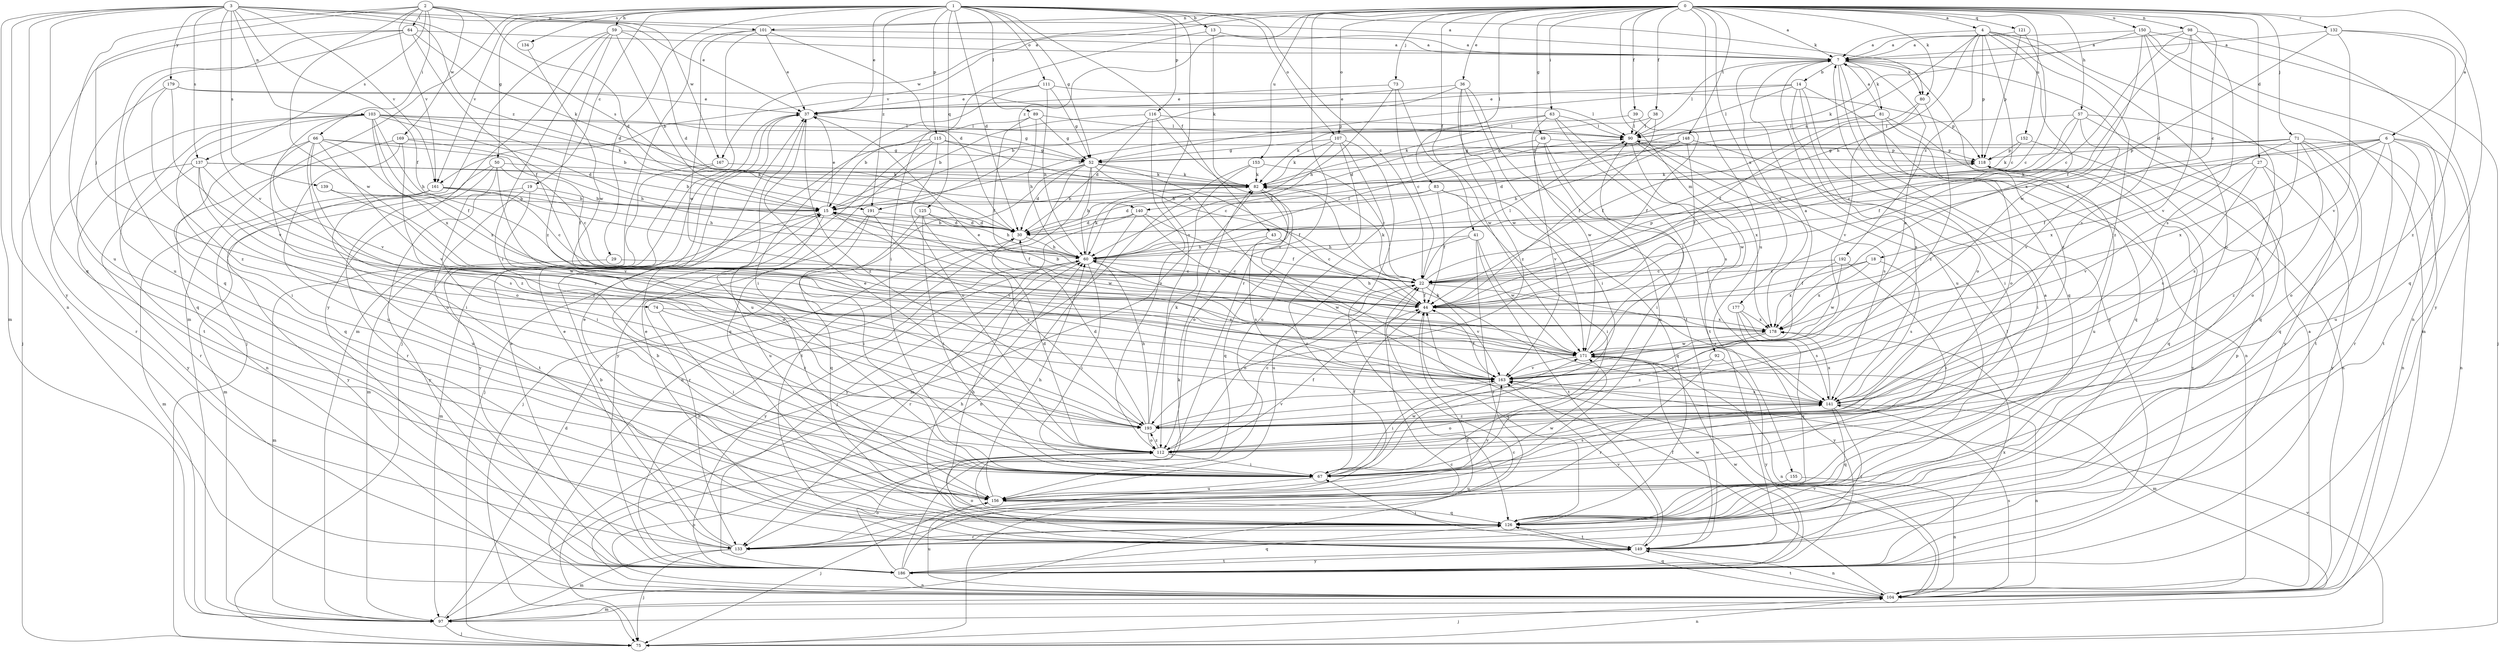 strict digraph  {
0;
1;
2;
3;
4;
6;
7;
13;
14;
15;
18;
19;
22;
27;
29;
30;
36;
37;
38;
39;
41;
43;
44;
49;
50;
52;
57;
59;
60;
63;
64;
66;
67;
71;
73;
74;
75;
80;
81;
82;
83;
89;
90;
92;
97;
98;
101;
103;
104;
107;
111;
112;
115;
116;
118;
121;
125;
126;
132;
133;
134;
137;
139;
140;
141;
148;
149;
150;
152;
153;
155;
156;
161;
163;
167;
169;
171;
177;
178;
179;
186;
191;
192;
193;
0 -> 4  [label=a];
0 -> 6  [label=a];
0 -> 7  [label=a];
0 -> 18  [label=c];
0 -> 27  [label=d];
0 -> 36  [label=e];
0 -> 38  [label=f];
0 -> 39  [label=f];
0 -> 41  [label=f];
0 -> 49  [label=g];
0 -> 57  [label=h];
0 -> 63  [label=i];
0 -> 71  [label=j];
0 -> 73  [label=j];
0 -> 80  [label=k];
0 -> 83  [label=l];
0 -> 92  [label=m];
0 -> 98  [label=n];
0 -> 101  [label=n];
0 -> 107  [label=o];
0 -> 121  [label=q];
0 -> 132  [label=r];
0 -> 133  [label=r];
0 -> 148  [label=t];
0 -> 150  [label=u];
0 -> 152  [label=u];
0 -> 153  [label=u];
0 -> 155  [label=u];
0 -> 161  [label=v];
0 -> 167  [label=w];
0 -> 177  [label=x];
0 -> 191  [label=z];
1 -> 13  [label=b];
1 -> 19  [label=c];
1 -> 22  [label=c];
1 -> 29  [label=d];
1 -> 30  [label=d];
1 -> 37  [label=e];
1 -> 43  [label=f];
1 -> 50  [label=g];
1 -> 52  [label=g];
1 -> 59  [label=h];
1 -> 80  [label=k];
1 -> 89  [label=l];
1 -> 97  [label=m];
1 -> 107  [label=o];
1 -> 111  [label=o];
1 -> 112  [label=o];
1 -> 115  [label=p];
1 -> 116  [label=p];
1 -> 125  [label=q];
1 -> 134  [label=s];
1 -> 161  [label=v];
1 -> 191  [label=z];
2 -> 7  [label=a];
2 -> 30  [label=d];
2 -> 64  [label=i];
2 -> 66  [label=i];
2 -> 74  [label=j];
2 -> 137  [label=s];
2 -> 156  [label=u];
2 -> 161  [label=v];
2 -> 167  [label=w];
2 -> 169  [label=w];
2 -> 171  [label=w];
3 -> 37  [label=e];
3 -> 44  [label=f];
3 -> 97  [label=m];
3 -> 101  [label=n];
3 -> 103  [label=n];
3 -> 104  [label=n];
3 -> 126  [label=q];
3 -> 137  [label=s];
3 -> 139  [label=s];
3 -> 140  [label=s];
3 -> 161  [label=v];
3 -> 163  [label=v];
3 -> 179  [label=y];
3 -> 186  [label=y];
3 -> 191  [label=z];
4 -> 7  [label=a];
4 -> 22  [label=c];
4 -> 60  [label=h];
4 -> 67  [label=i];
4 -> 112  [label=o];
4 -> 118  [label=p];
4 -> 140  [label=s];
4 -> 178  [label=x];
4 -> 192  [label=z];
4 -> 193  [label=z];
6 -> 30  [label=d];
6 -> 44  [label=f];
6 -> 52  [label=g];
6 -> 104  [label=n];
6 -> 112  [label=o];
6 -> 133  [label=r];
6 -> 149  [label=t];
6 -> 156  [label=u];
6 -> 178  [label=x];
7 -> 14  [label=b];
7 -> 80  [label=k];
7 -> 81  [label=k];
7 -> 90  [label=l];
7 -> 126  [label=q];
7 -> 156  [label=u];
7 -> 178  [label=x];
7 -> 186  [label=y];
7 -> 193  [label=z];
13 -> 7  [label=a];
13 -> 67  [label=i];
13 -> 82  [label=k];
14 -> 37  [label=e];
14 -> 52  [label=g];
14 -> 67  [label=i];
14 -> 90  [label=l];
14 -> 112  [label=o];
14 -> 133  [label=r];
14 -> 141  [label=s];
15 -> 30  [label=d];
15 -> 37  [label=e];
15 -> 44  [label=f];
15 -> 97  [label=m];
15 -> 156  [label=u];
15 -> 171  [label=w];
18 -> 22  [label=c];
18 -> 44  [label=f];
18 -> 141  [label=s];
18 -> 178  [label=x];
19 -> 15  [label=b];
19 -> 112  [label=o];
19 -> 149  [label=t];
19 -> 186  [label=y];
22 -> 44  [label=f];
22 -> 82  [label=k];
22 -> 90  [label=l];
22 -> 112  [label=o];
22 -> 118  [label=p];
22 -> 141  [label=s];
22 -> 163  [label=v];
27 -> 82  [label=k];
27 -> 141  [label=s];
27 -> 163  [label=v];
27 -> 186  [label=y];
27 -> 193  [label=z];
29 -> 22  [label=c];
29 -> 97  [label=m];
30 -> 15  [label=b];
30 -> 60  [label=h];
36 -> 15  [label=b];
36 -> 37  [label=e];
36 -> 67  [label=i];
36 -> 149  [label=t];
36 -> 171  [label=w];
36 -> 193  [label=z];
37 -> 90  [label=l];
37 -> 156  [label=u];
37 -> 193  [label=z];
38 -> 30  [label=d];
38 -> 44  [label=f];
38 -> 90  [label=l];
39 -> 44  [label=f];
39 -> 82  [label=k];
39 -> 90  [label=l];
41 -> 60  [label=h];
41 -> 133  [label=r];
41 -> 149  [label=t];
41 -> 156  [label=u];
41 -> 171  [label=w];
43 -> 22  [label=c];
43 -> 60  [label=h];
43 -> 141  [label=s];
44 -> 15  [label=b];
44 -> 60  [label=h];
44 -> 126  [label=q];
44 -> 178  [label=x];
49 -> 60  [label=h];
49 -> 67  [label=i];
49 -> 118  [label=p];
49 -> 156  [label=u];
49 -> 163  [label=v];
50 -> 22  [label=c];
50 -> 67  [label=i];
50 -> 82  [label=k];
50 -> 97  [label=m];
50 -> 133  [label=r];
50 -> 163  [label=v];
52 -> 30  [label=d];
52 -> 44  [label=f];
52 -> 60  [label=h];
52 -> 75  [label=j];
52 -> 82  [label=k];
52 -> 104  [label=n];
52 -> 149  [label=t];
52 -> 163  [label=v];
57 -> 22  [label=c];
57 -> 44  [label=f];
57 -> 90  [label=l];
57 -> 126  [label=q];
57 -> 163  [label=v];
57 -> 186  [label=y];
59 -> 7  [label=a];
59 -> 15  [label=b];
59 -> 30  [label=d];
59 -> 67  [label=i];
59 -> 75  [label=j];
59 -> 186  [label=y];
59 -> 193  [label=z];
60 -> 22  [label=c];
60 -> 67  [label=i];
60 -> 82  [label=k];
60 -> 90  [label=l];
60 -> 133  [label=r];
60 -> 171  [label=w];
60 -> 186  [label=y];
63 -> 15  [label=b];
63 -> 82  [label=k];
63 -> 90  [label=l];
63 -> 141  [label=s];
63 -> 149  [label=t];
63 -> 171  [label=w];
64 -> 7  [label=a];
64 -> 44  [label=f];
64 -> 75  [label=j];
64 -> 82  [label=k];
64 -> 126  [label=q];
64 -> 156  [label=u];
66 -> 44  [label=f];
66 -> 67  [label=i];
66 -> 112  [label=o];
66 -> 118  [label=p];
66 -> 126  [label=q];
66 -> 163  [label=v];
66 -> 178  [label=x];
66 -> 193  [label=z];
67 -> 44  [label=f];
67 -> 141  [label=s];
67 -> 156  [label=u];
67 -> 171  [label=w];
71 -> 52  [label=g];
71 -> 104  [label=n];
71 -> 112  [label=o];
71 -> 118  [label=p];
71 -> 126  [label=q];
71 -> 141  [label=s];
71 -> 149  [label=t];
71 -> 178  [label=x];
73 -> 22  [label=c];
73 -> 37  [label=e];
73 -> 60  [label=h];
73 -> 171  [label=w];
74 -> 67  [label=i];
74 -> 178  [label=x];
74 -> 193  [label=z];
75 -> 22  [label=c];
75 -> 104  [label=n];
75 -> 163  [label=v];
80 -> 44  [label=f];
80 -> 163  [label=v];
80 -> 193  [label=z];
81 -> 7  [label=a];
81 -> 44  [label=f];
81 -> 90  [label=l];
81 -> 104  [label=n];
81 -> 112  [label=o];
81 -> 126  [label=q];
82 -> 15  [label=b];
82 -> 112  [label=o];
82 -> 126  [label=q];
83 -> 15  [label=b];
83 -> 30  [label=d];
83 -> 44  [label=f];
83 -> 67  [label=i];
83 -> 126  [label=q];
89 -> 15  [label=b];
89 -> 44  [label=f];
89 -> 52  [label=g];
89 -> 60  [label=h];
89 -> 90  [label=l];
90 -> 118  [label=p];
90 -> 141  [label=s];
90 -> 171  [label=w];
90 -> 178  [label=x];
92 -> 133  [label=r];
92 -> 163  [label=v];
92 -> 186  [label=y];
97 -> 22  [label=c];
97 -> 30  [label=d];
97 -> 75  [label=j];
98 -> 7  [label=a];
98 -> 22  [label=c];
98 -> 44  [label=f];
98 -> 141  [label=s];
98 -> 163  [label=v];
98 -> 186  [label=y];
101 -> 7  [label=a];
101 -> 30  [label=d];
101 -> 37  [label=e];
101 -> 75  [label=j];
101 -> 97  [label=m];
101 -> 171  [label=w];
103 -> 15  [label=b];
103 -> 30  [label=d];
103 -> 44  [label=f];
103 -> 52  [label=g];
103 -> 60  [label=h];
103 -> 67  [label=i];
103 -> 82  [label=k];
103 -> 90  [label=l];
103 -> 133  [label=r];
103 -> 149  [label=t];
103 -> 163  [label=v];
103 -> 178  [label=x];
104 -> 7  [label=a];
104 -> 44  [label=f];
104 -> 75  [label=j];
104 -> 97  [label=m];
104 -> 112  [label=o];
104 -> 126  [label=q];
104 -> 141  [label=s];
104 -> 149  [label=t];
104 -> 156  [label=u];
104 -> 163  [label=v];
107 -> 52  [label=g];
107 -> 60  [label=h];
107 -> 82  [label=k];
107 -> 126  [label=q];
107 -> 133  [label=r];
107 -> 156  [label=u];
111 -> 37  [label=e];
111 -> 52  [label=g];
111 -> 60  [label=h];
111 -> 67  [label=i];
111 -> 118  [label=p];
112 -> 22  [label=c];
112 -> 30  [label=d];
112 -> 37  [label=e];
112 -> 44  [label=f];
112 -> 67  [label=i];
112 -> 193  [label=z];
115 -> 22  [label=c];
115 -> 52  [label=g];
115 -> 75  [label=j];
115 -> 112  [label=o];
115 -> 126  [label=q];
115 -> 186  [label=y];
116 -> 15  [label=b];
116 -> 30  [label=d];
116 -> 90  [label=l];
116 -> 112  [label=o];
116 -> 163  [label=v];
118 -> 82  [label=k];
118 -> 126  [label=q];
118 -> 156  [label=u];
118 -> 186  [label=y];
121 -> 7  [label=a];
121 -> 22  [label=c];
121 -> 118  [label=p];
125 -> 30  [label=d];
125 -> 60  [label=h];
125 -> 67  [label=i];
125 -> 126  [label=q];
125 -> 193  [label=z];
126 -> 7  [label=a];
126 -> 37  [label=e];
126 -> 60  [label=h];
126 -> 90  [label=l];
126 -> 133  [label=r];
126 -> 149  [label=t];
132 -> 7  [label=a];
132 -> 30  [label=d];
132 -> 126  [label=q];
132 -> 163  [label=v];
132 -> 193  [label=z];
133 -> 15  [label=b];
133 -> 37  [label=e];
133 -> 75  [label=j];
133 -> 97  [label=m];
134 -> 171  [label=w];
137 -> 15  [label=b];
137 -> 82  [label=k];
137 -> 112  [label=o];
137 -> 133  [label=r];
137 -> 141  [label=s];
137 -> 186  [label=y];
137 -> 193  [label=z];
139 -> 15  [label=b];
139 -> 171  [label=w];
140 -> 30  [label=d];
140 -> 44  [label=f];
140 -> 104  [label=n];
140 -> 178  [label=x];
140 -> 186  [label=y];
141 -> 82  [label=k];
141 -> 104  [label=n];
141 -> 112  [label=o];
141 -> 126  [label=q];
141 -> 133  [label=r];
141 -> 178  [label=x];
141 -> 193  [label=z];
148 -> 30  [label=d];
148 -> 44  [label=f];
148 -> 52  [label=g];
148 -> 60  [label=h];
148 -> 67  [label=i];
149 -> 37  [label=e];
149 -> 60  [label=h];
149 -> 67  [label=i];
149 -> 104  [label=n];
149 -> 112  [label=o];
149 -> 118  [label=p];
149 -> 163  [label=v];
149 -> 171  [label=w];
149 -> 186  [label=y];
150 -> 7  [label=a];
150 -> 75  [label=j];
150 -> 82  [label=k];
150 -> 97  [label=m];
150 -> 104  [label=n];
150 -> 141  [label=s];
150 -> 171  [label=w];
152 -> 82  [label=k];
152 -> 104  [label=n];
152 -> 118  [label=p];
153 -> 22  [label=c];
153 -> 75  [label=j];
153 -> 82  [label=k];
153 -> 97  [label=m];
155 -> 104  [label=n];
155 -> 156  [label=u];
156 -> 15  [label=b];
156 -> 60  [label=h];
156 -> 75  [label=j];
156 -> 126  [label=q];
156 -> 163  [label=v];
156 -> 171  [label=w];
161 -> 15  [label=b];
161 -> 22  [label=c];
161 -> 60  [label=h];
161 -> 97  [label=m];
161 -> 156  [label=u];
161 -> 186  [label=y];
163 -> 7  [label=a];
163 -> 44  [label=f];
163 -> 67  [label=i];
163 -> 141  [label=s];
167 -> 82  [label=k];
167 -> 97  [label=m];
167 -> 186  [label=y];
169 -> 52  [label=g];
169 -> 60  [label=h];
169 -> 104  [label=n];
169 -> 156  [label=u];
169 -> 193  [label=z];
171 -> 7  [label=a];
171 -> 37  [label=e];
171 -> 90  [label=l];
171 -> 97  [label=m];
171 -> 104  [label=n];
171 -> 163  [label=v];
177 -> 126  [label=q];
177 -> 141  [label=s];
177 -> 178  [label=x];
177 -> 186  [label=y];
178 -> 171  [label=w];
178 -> 193  [label=z];
179 -> 37  [label=e];
179 -> 90  [label=l];
179 -> 126  [label=q];
179 -> 163  [label=v];
179 -> 193  [label=z];
186 -> 37  [label=e];
186 -> 44  [label=f];
186 -> 60  [label=h];
186 -> 82  [label=k];
186 -> 104  [label=n];
186 -> 112  [label=o];
186 -> 126  [label=q];
186 -> 149  [label=t];
186 -> 171  [label=w];
186 -> 178  [label=x];
191 -> 30  [label=d];
191 -> 67  [label=i];
191 -> 133  [label=r];
191 -> 163  [label=v];
192 -> 22  [label=c];
192 -> 67  [label=i];
192 -> 171  [label=w];
192 -> 178  [label=x];
193 -> 30  [label=d];
193 -> 60  [label=h];
193 -> 82  [label=k];
193 -> 112  [label=o];
193 -> 163  [label=v];
}
